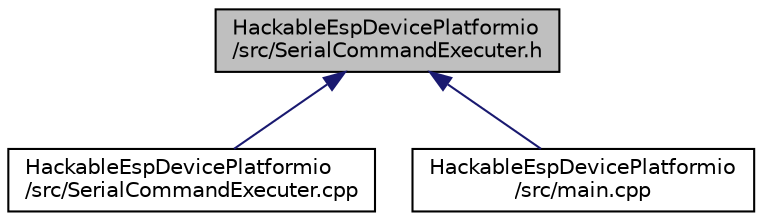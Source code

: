 digraph "HackableEspDevicePlatformio/src/SerialCommandExecuter.h"
{
 // LATEX_PDF_SIZE
  edge [fontname="Helvetica",fontsize="10",labelfontname="Helvetica",labelfontsize="10"];
  node [fontname="Helvetica",fontsize="10",shape=record];
  Node1 [label="HackableEspDevicePlatformio\l/src/SerialCommandExecuter.h",height=0.2,width=0.4,color="black", fillcolor="grey75", style="filled", fontcolor="black",tooltip=" "];
  Node1 -> Node2 [dir="back",color="midnightblue",fontsize="10",style="solid",fontname="Helvetica"];
  Node2 [label="HackableEspDevicePlatformio\l/src/SerialCommandExecuter.cpp",height=0.2,width=0.4,color="black", fillcolor="white", style="filled",URL="$_hackable_esp_device_platformio_2src_2_serial_command_executer_8cpp.html",tooltip=" "];
  Node1 -> Node3 [dir="back",color="midnightblue",fontsize="10",style="solid",fontname="Helvetica"];
  Node3 [label="HackableEspDevicePlatformio\l/src/main.cpp",height=0.2,width=0.4,color="black", fillcolor="white", style="filled",URL="$main_8cpp.html",tooltip=" "];
}

